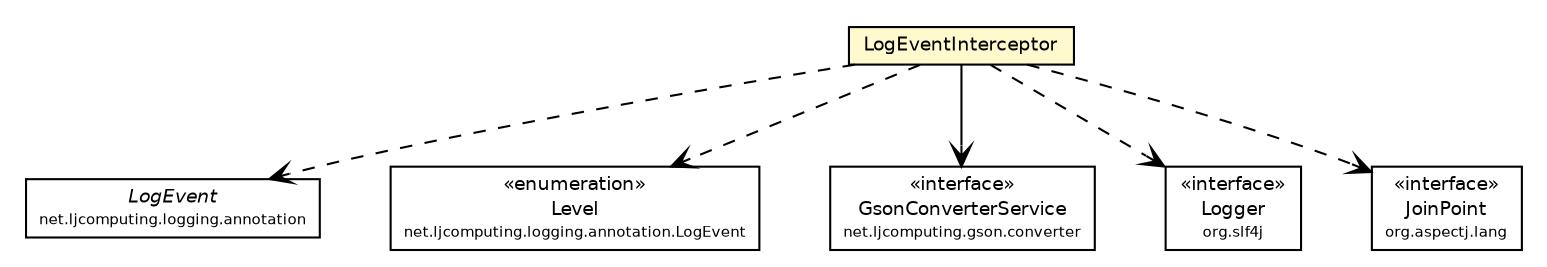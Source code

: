 #!/usr/local/bin/dot
#
# Class diagram 
# Generated by UMLGraph version R5_6 (http://www.umlgraph.org/)
#

digraph G {
	edge [fontname="Helvetica",fontsize=10,labelfontname="Helvetica",labelfontsize=10];
	node [fontname="Helvetica",fontsize=10,shape=plaintext];
	nodesep=0.25;
	ranksep=0.5;
	// net.ljcomputing.logging.LogEventInterceptor
	c80 [label=<<table title="net.ljcomputing.logging.LogEventInterceptor" border="0" cellborder="1" cellspacing="0" cellpadding="2" port="p" bgcolor="lemonChiffon" href="./LogEventInterceptor.html">
		<tr><td><table border="0" cellspacing="0" cellpadding="1">
<tr><td align="center" balign="center"> LogEventInterceptor </td></tr>
		</table></td></tr>
		</table>>, URL="./LogEventInterceptor.html", fontname="Helvetica", fontcolor="black", fontsize=9.0];
	// net.ljcomputing.logging.annotation.LogEvent
	c82 [label=<<table title="net.ljcomputing.logging.annotation.LogEvent" border="0" cellborder="1" cellspacing="0" cellpadding="2" port="p" href="./annotation/LogEvent.html">
		<tr><td><table border="0" cellspacing="0" cellpadding="1">
<tr><td align="center" balign="center"><font face="Helvetica-Oblique"> LogEvent </font></td></tr>
<tr><td align="center" balign="center"><font point-size="7.0"> net.ljcomputing.logging.annotation </font></td></tr>
		</table></td></tr>
		</table>>, URL="./annotation/LogEvent.html", fontname="Helvetica", fontcolor="black", fontsize=9.0];
	// net.ljcomputing.logging.annotation.LogEvent.Level
	c83 [label=<<table title="net.ljcomputing.logging.annotation.LogEvent.Level" border="0" cellborder="1" cellspacing="0" cellpadding="2" port="p" href="./annotation/LogEvent.Level.html">
		<tr><td><table border="0" cellspacing="0" cellpadding="1">
<tr><td align="center" balign="center"> &#171;enumeration&#187; </td></tr>
<tr><td align="center" balign="center"> Level </td></tr>
<tr><td align="center" balign="center"><font point-size="7.0"> net.ljcomputing.logging.annotation.LogEvent </font></td></tr>
		</table></td></tr>
		</table>>, URL="./annotation/LogEvent.Level.html", fontname="Helvetica", fontcolor="black", fontsize=9.0];
	// net.ljcomputing.logging.LogEventInterceptor NAVASSOC net.ljcomputing.gson.converter.GsonConverterService
	c80:p -> c86:p [taillabel="", label="", headlabel="", fontname="Helvetica", fontcolor="black", fontsize=10.0, color="black", arrowhead=open];
	// net.ljcomputing.logging.LogEventInterceptor DEPEND org.slf4j.Logger
	c80:p -> c87:p [taillabel="", label="", headlabel="", fontname="Helvetica", fontcolor="black", fontsize=10.0, color="black", arrowhead=open, style=dashed];
	// net.ljcomputing.logging.LogEventInterceptor DEPEND org.aspectj.lang.JoinPoint
	c80:p -> c88:p [taillabel="", label="", headlabel="", fontname="Helvetica", fontcolor="black", fontsize=10.0, color="black", arrowhead=open, style=dashed];
	// net.ljcomputing.logging.LogEventInterceptor DEPEND net.ljcomputing.logging.annotation.LogEvent.Level
	c80:p -> c83:p [taillabel="", label="", headlabel="", fontname="Helvetica", fontcolor="black", fontsize=10.0, color="black", arrowhead=open, style=dashed];
	// net.ljcomputing.logging.LogEventInterceptor DEPEND net.ljcomputing.logging.annotation.LogEvent
	c80:p -> c82:p [taillabel="", label="", headlabel="", fontname="Helvetica", fontcolor="black", fontsize=10.0, color="black", arrowhead=open, style=dashed];
	// org.slf4j.Logger
	c87 [label=<<table title="org.slf4j.Logger" border="0" cellborder="1" cellspacing="0" cellpadding="2" port="p" href="http://java.sun.com/j2se/1.4.2/docs/api/org/slf4j/Logger.html">
		<tr><td><table border="0" cellspacing="0" cellpadding="1">
<tr><td align="center" balign="center"> &#171;interface&#187; </td></tr>
<tr><td align="center" balign="center"> Logger </td></tr>
<tr><td align="center" balign="center"><font point-size="7.0"> org.slf4j </font></td></tr>
		</table></td></tr>
		</table>>, URL="http://java.sun.com/j2se/1.4.2/docs/api/org/slf4j/Logger.html", fontname="Helvetica", fontcolor="black", fontsize=9.0];
	// net.ljcomputing.gson.converter.GsonConverterService
	c86 [label=<<table title="net.ljcomputing.gson.converter.GsonConverterService" border="0" cellborder="1" cellspacing="0" cellpadding="2" port="p" href="http://java.sun.com/j2se/1.4.2/docs/api/net/ljcomputing/gson/converter/GsonConverterService.html">
		<tr><td><table border="0" cellspacing="0" cellpadding="1">
<tr><td align="center" balign="center"> &#171;interface&#187; </td></tr>
<tr><td align="center" balign="center"> GsonConverterService </td></tr>
<tr><td align="center" balign="center"><font point-size="7.0"> net.ljcomputing.gson.converter </font></td></tr>
		</table></td></tr>
		</table>>, URL="http://java.sun.com/j2se/1.4.2/docs/api/net/ljcomputing/gson/converter/GsonConverterService.html", fontname="Helvetica", fontcolor="black", fontsize=9.0];
	// org.aspectj.lang.JoinPoint
	c88 [label=<<table title="org.aspectj.lang.JoinPoint" border="0" cellborder="1" cellspacing="0" cellpadding="2" port="p" href="http://java.sun.com/j2se/1.4.2/docs/api/org/aspectj/lang/JoinPoint.html">
		<tr><td><table border="0" cellspacing="0" cellpadding="1">
<tr><td align="center" balign="center"> &#171;interface&#187; </td></tr>
<tr><td align="center" balign="center"> JoinPoint </td></tr>
<tr><td align="center" balign="center"><font point-size="7.0"> org.aspectj.lang </font></td></tr>
		</table></td></tr>
		</table>>, URL="http://java.sun.com/j2se/1.4.2/docs/api/org/aspectj/lang/JoinPoint.html", fontname="Helvetica", fontcolor="black", fontsize=9.0];
}

